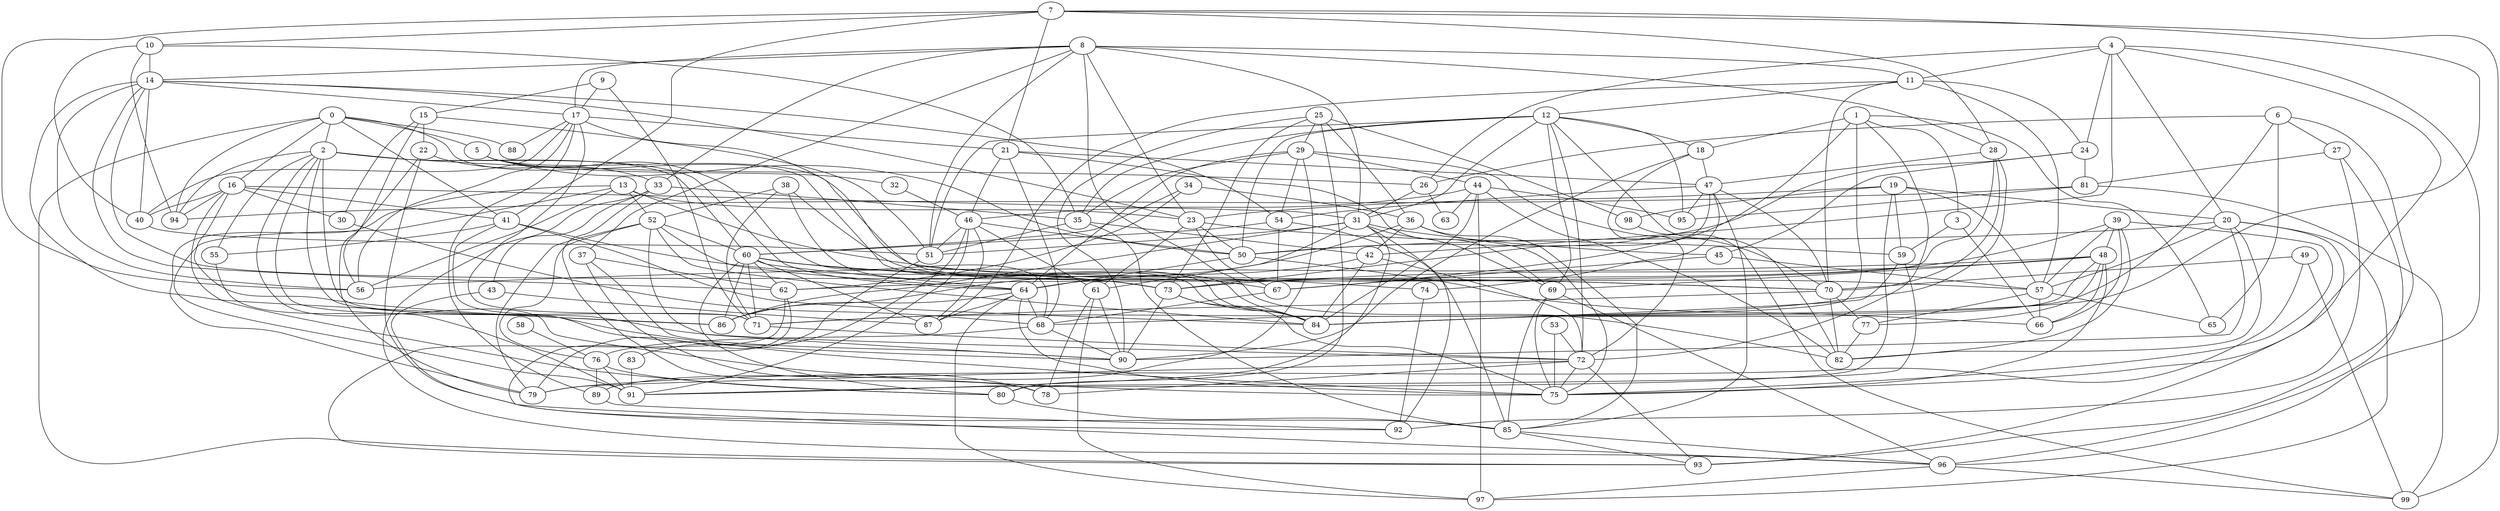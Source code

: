 strict graph "gnp_random_graph(100,0.06)" {
0;
1;
2;
3;
4;
5;
6;
7;
8;
9;
10;
11;
12;
13;
14;
15;
16;
17;
18;
19;
20;
21;
22;
23;
24;
25;
26;
27;
28;
29;
30;
31;
32;
33;
34;
35;
36;
37;
38;
39;
40;
41;
42;
43;
44;
45;
46;
47;
48;
49;
50;
51;
52;
53;
54;
55;
56;
57;
58;
59;
60;
61;
62;
63;
64;
65;
66;
67;
68;
69;
70;
71;
72;
73;
74;
75;
76;
77;
78;
79;
80;
81;
82;
83;
84;
85;
86;
87;
88;
89;
90;
91;
92;
93;
94;
95;
96;
97;
98;
99;
0 -- 2  [is_available=True, prob="1.0"];
0 -- 5  [is_available=True, prob="0.868431411568"];
0 -- 41  [is_available=True, prob="0.0506971758386"];
0 -- 16  [is_available=True, prob="1.0"];
0 -- 84  [is_available=True, prob="0.0545721348068"];
0 -- 88  [is_available=True, prob="1.0"];
0 -- 93  [is_available=True, prob="0.204951781461"];
0 -- 94  [is_available=True, prob="0.286600959258"];
1 -- 65  [is_available=True, prob="0.341136499746"];
1 -- 67  [is_available=True, prob="1.0"];
1 -- 68  [is_available=True, prob="0.989589337742"];
1 -- 72  [is_available=True, prob="0.346407543508"];
1 -- 18  [is_available=True, prob="0.470178674906"];
1 -- 3  [is_available=True, prob="0.963307816568"];
2 -- 64  [is_available=True, prob="0.907839366881"];
2 -- 71  [is_available=True, prob="0.734851052444"];
2 -- 72  [is_available=True, prob="0.591939297002"];
2 -- 75  [is_available=True, prob="0.499445583154"];
2 -- 55  [is_available=True, prob="0.362941888072"];
2 -- 26  [is_available=True, prob="1.0"];
2 -- 60  [is_available=True, prob="0.897829907422"];
2 -- 90  [is_available=True, prob="0.897030087489"];
2 -- 94  [is_available=True, prob="0.121195540046"];
3 -- 66  [is_available=True, prob="0.940559532551"];
3 -- 59  [is_available=True, prob="0.413231899002"];
4 -- 96  [is_available=True, prob="0.837297687384"];
4 -- 11  [is_available=True, prob="1.0"];
4 -- 42  [is_available=True, prob="0.573407655257"];
4 -- 75  [is_available=True, prob="0.415336342848"];
4 -- 20  [is_available=True, prob="0.222599148501"];
4 -- 24  [is_available=True, prob="0.038846544305"];
4 -- 26  [is_available=True, prob="0.195544335317"];
5 -- 32  [is_available=True, prob="0.6497819881"];
5 -- 50  [is_available=True, prob="1.0"];
5 -- 68  [is_available=True, prob="1.0"];
5 -- 70  [is_available=True, prob="1.0"];
6 -- 65  [is_available=True, prob="0.109335192312"];
6 -- 26  [is_available=True, prob="0.373982156242"];
6 -- 27  [is_available=True, prob="0.776980194045"];
6 -- 84  [is_available=True, prob="0.220533362136"];
6 -- 93  [is_available=True, prob="1.0"];
7 -- 99  [is_available=True, prob="0.659023436694"];
7 -- 41  [is_available=True, prob="1.0"];
7 -- 10  [is_available=True, prob="0.639972454555"];
7 -- 84  [is_available=True, prob="1.0"];
7 -- 21  [is_available=True, prob="1.0"];
7 -- 56  [is_available=True, prob="0.896778832956"];
7 -- 28  [is_available=True, prob="0.997676942295"];
8 -- 33  [is_available=True, prob="0.00376006255896"];
8 -- 37  [is_available=True, prob="0.759673610408"];
8 -- 11  [is_available=True, prob="0.880607177563"];
8 -- 14  [is_available=True, prob="0.815753604512"];
8 -- 17  [is_available=True, prob="0.572246894554"];
8 -- 82  [is_available=True, prob="1.0"];
8 -- 51  [is_available=True, prob="0.850968723395"];
8 -- 23  [is_available=True, prob="0.171884835543"];
8 -- 28  [is_available=True, prob="0.151084145345"];
8 -- 31  [is_available=True, prob="1.0"];
9 -- 17  [is_available=True, prob="1.0"];
9 -- 71  [is_available=True, prob="0.219034617986"];
9 -- 15  [is_available=True, prob="1.0"];
10 -- 40  [is_available=True, prob="0.175906648088"];
10 -- 35  [is_available=True, prob="0.382272443617"];
10 -- 94  [is_available=True, prob="0.39599834698"];
10 -- 14  [is_available=True, prob="1.0"];
11 -- 70  [is_available=True, prob="1.0"];
11 -- 12  [is_available=True, prob="1.0"];
11 -- 87  [is_available=True, prob="1.0"];
11 -- 24  [is_available=True, prob="0.0931017816533"];
11 -- 57  [is_available=True, prob="0.193273383888"];
12 -- 35  [is_available=True, prob="0.360692820027"];
12 -- 82  [is_available=True, prob="0.925111139397"];
12 -- 69  [is_available=True, prob="0.0548112495368"];
12 -- 72  [is_available=True, prob="1.0"];
12 -- 50  [is_available=True, prob="1.0"];
12 -- 18  [is_available=True, prob="0.886320873545"];
12 -- 51  [is_available=True, prob="0.851905525997"];
12 -- 95  [is_available=True, prob="1.0"];
12 -- 31  [is_available=True, prob="0.0107351017182"];
13 -- 79  [is_available=True, prob="0.267273223071"];
13 -- 52  [is_available=True, prob="0.575696893907"];
13 -- 23  [is_available=True, prob="1.0"];
13 -- 56  [is_available=True, prob="1.0"];
13 -- 57  [is_available=True, prob="1.0"];
13 -- 91  [is_available=True, prob="0.315496500524"];
14 -- 86  [is_available=True, prob="0.557993879483"];
14 -- 73  [is_available=True, prob="0.876780306847"];
14 -- 23  [is_available=True, prob="1.0"];
14 -- 17  [is_available=True, prob="1.0"];
14 -- 54  [is_available=True, prob="0.755749081831"];
14 -- 40  [is_available=True, prob="0.0128480368104"];
14 -- 56  [is_available=True, prob="0.883999653564"];
14 -- 62  [is_available=True, prob="1.0"];
15 -- 56  [is_available=True, prob="1.0"];
15 -- 51  [is_available=True, prob="0.320627533231"];
15 -- 30  [is_available=True, prob="1.0"];
15 -- 22  [is_available=True, prob="0.623658540065"];
16 -- 40  [is_available=True, prob="0.426236031099"];
16 -- 41  [is_available=True, prob="1.0"];
16 -- 80  [is_available=True, prob="1.0"];
16 -- 94  [is_available=True, prob="0.107687601305"];
16 -- 86  [is_available=True, prob="0.752631372837"];
16 -- 30  [is_available=True, prob="1.0"];
16 -- 31  [is_available=True, prob="0.47490663036"];
17 -- 71  [is_available=True, prob="0.852872621155"];
17 -- 40  [is_available=True, prob="0.366426303036"];
17 -- 84  [is_available=True, prob="0.169078271293"];
17 -- 21  [is_available=True, prob="0.705010672128"];
17 -- 89  [is_available=True, prob="1.0"];
17 -- 56  [is_available=True, prob="0.229839900723"];
17 -- 88  [is_available=True, prob="0.50715823571"];
18 -- 72  [is_available=True, prob="0.024186264155"];
18 -- 90  [is_available=True, prob="0.545561458444"];
18 -- 47  [is_available=True, prob="1.0"];
19 -- 98  [is_available=True, prob="0.432628214019"];
19 -- 59  [is_available=True, prob="1.0"];
19 -- 20  [is_available=True, prob="0.140721469589"];
19 -- 23  [is_available=True, prob="0.541781341765"];
19 -- 57  [is_available=True, prob="0.284187758648"];
19 -- 91  [is_available=True, prob="0.0912747394893"];
20 -- 97  [is_available=True, prob="0.0830192879264"];
20 -- 82  [is_available=True, prob="0.108148602622"];
20 -- 50  [is_available=True, prob="0.741074803076"];
20 -- 57  [is_available=True, prob="0.823976986309"];
20 -- 90  [is_available=True, prob="0.300799658594"];
20 -- 93  [is_available=True, prob="1.0"];
21 -- 68  [is_available=True, prob="0.761324416056"];
21 -- 69  [is_available=True, prob="0.583876104374"];
21 -- 46  [is_available=True, prob="0.484875737836"];
21 -- 47  [is_available=True, prob="1.0"];
22 -- 33  [is_available=True, prob="0.83190310023"];
22 -- 79  [is_available=True, prob="0.882084072915"];
22 -- 85  [is_available=True, prob="0.947521186551"];
23 -- 67  [is_available=True, prob="0.52524240478"];
23 -- 50  [is_available=True, prob="1.0"];
23 -- 59  [is_available=True, prob="0.647992514667"];
23 -- 61  [is_available=True, prob="0.494026219351"];
24 -- 81  [is_available=True, prob="0.795359716746"];
24 -- 50  [is_available=True, prob="0.494825015164"];
24 -- 45  [is_available=True, prob="0.605118864446"];
25 -- 98  [is_available=True, prob="0.65027640767"];
25 -- 36  [is_available=True, prob="0.229550280168"];
25 -- 73  [is_available=True, prob="0.238297599792"];
25 -- 80  [is_available=True, prob="1.0"];
25 -- 90  [is_available=True, prob="0.653004273392"];
25 -- 29  [is_available=True, prob="0.244542214507"];
26 -- 63  [is_available=True, prob="0.917795488577"];
26 -- 31  [is_available=True, prob="0.679756440146"];
27 -- 96  [is_available=True, prob="0.152342230811"];
27 -- 81  [is_available=True, prob="0.621014481755"];
27 -- 92  [is_available=True, prob="0.480439680464"];
28 -- 70  [is_available=True, prob="0.408482321868"];
28 -- 71  [is_available=True, prob="0.272981632823"];
28 -- 47  [is_available=True, prob="0.781261526329"];
28 -- 62  [is_available=True, prob="0.389372343841"];
29 -- 64  [is_available=True, prob="0.225281015522"];
29 -- 35  [is_available=True, prob="1.0"];
29 -- 70  [is_available=True, prob="0.097533879689"];
29 -- 44  [is_available=True, prob="0.177505857934"];
29 -- 54  [is_available=True, prob="0.609954528009"];
29 -- 89  [is_available=True, prob="0.973441150852"];
30 -- 68  [is_available=True, prob="1.0"];
31 -- 69  [is_available=True, prob="0.139755458631"];
31 -- 45  [is_available=True, prob="0.486615794583"];
31 -- 51  [is_available=True, prob="0.80173368601"];
31 -- 86  [is_available=True, prob="0.666547951566"];
31 -- 91  [is_available=True, prob="0.28677932989"];
31 -- 92  [is_available=True, prob="0.0445010822494"];
31 -- 61  [is_available=True, prob="0.383419102553"];
32 -- 46  [is_available=True, prob="0.495575861939"];
33 -- 96  [is_available=True, prob="0.321092821047"];
33 -- 35  [is_available=True, prob="0.170825201565"];
33 -- 43  [is_available=True, prob="0.224018636647"];
33 -- 78  [is_available=True, prob="0.987166989794"];
34 -- 60  [is_available=True, prob="0.869673049192"];
34 -- 36  [is_available=True, prob="0.823852102242"];
34 -- 62  [is_available=True, prob="1.0"];
35 -- 51  [is_available=True, prob="0.0920744907242"];
35 -- 85  [is_available=True, prob="1.0"];
35 -- 42  [is_available=True, prob="0.166270750137"];
36 -- 42  [is_available=True, prob="1.0"];
36 -- 75  [is_available=True, prob="0.379999958583"];
36 -- 85  [is_available=True, prob="1.0"];
36 -- 86  [is_available=True, prob="1.0"];
37 -- 90  [is_available=True, prob="0.181525395436"];
37 -- 78  [is_available=True, prob="1.0"];
37 -- 62  [is_available=True, prob="0.0127477727482"];
38 -- 84  [is_available=True, prob="0.534295346383"];
38 -- 67  [is_available=True, prob="0.653206174362"];
38 -- 52  [is_available=True, prob="0.99706847378"];
38 -- 71  [is_available=True, prob="0.153605350987"];
39 -- 66  [is_available=True, prob="0.00633474230063"];
39 -- 73  [is_available=True, prob="0.597718275779"];
39 -- 75  [is_available=True, prob="0.721123857095"];
39 -- 48  [is_available=True, prob="1.0"];
39 -- 82  [is_available=True, prob="0.519732323559"];
39 -- 57  [is_available=True, prob="0.82936164807"];
40 -- 51  [is_available=True, prob="0.818899317069"];
41 -- 73  [is_available=True, prob="0.541584213183"];
41 -- 75  [is_available=True, prob="0.444408392568"];
41 -- 84  [is_available=True, prob="0.93446656894"];
41 -- 55  [is_available=True, prob="0.920030023956"];
42 -- 64  [is_available=True, prob="0.488929282752"];
42 -- 72  [is_available=True, prob="0.536677665425"];
42 -- 84  [is_available=True, prob="0.896763037815"];
43 -- 92  [is_available=True, prob="0.0802965963827"];
43 -- 87  [is_available=True, prob="0.324857111798"];
44 -- 97  [is_available=True, prob="0.494713942979"];
44 -- 46  [is_available=True, prob="0.545676007333"];
44 -- 82  [is_available=True, prob="0.357516682288"];
44 -- 84  [is_available=True, prob="1.0"];
44 -- 63  [is_available=True, prob="0.061616975244"];
44 -- 95  [is_available=True, prob="0.905004679262"];
45 -- 57  [is_available=True, prob="0.322868335511"];
45 -- 67  [is_available=True, prob="0.310455336628"];
46 -- 83  [is_available=True, prob="0.193004727178"];
46 -- 50  [is_available=True, prob="1.0"];
46 -- 51  [is_available=True, prob="1.0"];
46 -- 87  [is_available=True, prob="1.0"];
46 -- 91  [is_available=True, prob="0.107834220846"];
46 -- 61  [is_available=True, prob="0.527877639079"];
47 -- 70  [is_available=True, prob="1.0"];
47 -- 73  [is_available=True, prob="1.0"];
47 -- 74  [is_available=True, prob="0.126024399768"];
47 -- 54  [is_available=True, prob="0.169411813992"];
47 -- 95  [is_available=True, prob="1.0"];
47 -- 85  [is_available=True, prob="1.0"];
48 -- 66  [is_available=True, prob="0.738115310768"];
48 -- 69  [is_available=True, prob="0.694480677873"];
48 -- 73  [is_available=True, prob="1.0"];
48 -- 75  [is_available=True, prob="0.453239192172"];
48 -- 77  [is_available=True, prob="0.156805817589"];
48 -- 84  [is_available=True, prob="1.0"];
48 -- 56  [is_available=True, prob="0.926932906505"];
49 -- 99  [is_available=True, prob="0.350810461556"];
49 -- 70  [is_available=True, prob="0.670039730917"];
49 -- 79  [is_available=True, prob="1.0"];
50 -- 64  [is_available=True, prob="1.0"];
50 -- 66  [is_available=True, prob="0.394746100873"];
51 -- 79  [is_available=True, prob="0.60278991145"];
52 -- 64  [is_available=True, prob="0.809892012561"];
52 -- 76  [is_available=True, prob="0.146324298269"];
52 -- 79  [is_available=True, prob="0.116266438782"];
52 -- 84  [is_available=True, prob="0.0163794654939"];
52 -- 90  [is_available=True, prob="1.0"];
52 -- 60  [is_available=True, prob="0.66728080634"];
53 -- 72  [is_available=True, prob="1.0"];
53 -- 75  [is_available=True, prob="0.607639717478"];
54 -- 67  [is_available=True, prob="0.171177836855"];
54 -- 85  [is_available=True, prob="0.426894938493"];
54 -- 60  [is_available=True, prob="0.0964969081859"];
55 -- 91  [is_available=True, prob="1.0"];
57 -- 65  [is_available=True, prob="1.0"];
57 -- 66  [is_available=True, prob="0.340544692462"];
57 -- 77  [is_available=True, prob="0.489290524517"];
58 -- 76  [is_available=True, prob="0.623814162473"];
59 -- 80  [is_available=True, prob="0.266540451404"];
59 -- 84  [is_available=True, prob="0.971668821498"];
60 -- 64  [is_available=True, prob="0.240781053869"];
60 -- 86  [is_available=True, prob="0.919467667566"];
60 -- 70  [is_available=True, prob="0.824288789617"];
60 -- 71  [is_available=True, prob="0.864150811992"];
60 -- 73  [is_available=True, prob="0.557967186447"];
60 -- 74  [is_available=True, prob="0.894705609585"];
60 -- 80  [is_available=True, prob="0.830587898983"];
60 -- 87  [is_available=True, prob="0.933886682291"];
60 -- 62  [is_available=True, prob="0.860394968108"];
61 -- 97  [is_available=True, prob="0.993719381685"];
61 -- 78  [is_available=True, prob="1.0"];
61 -- 90  [is_available=True, prob="0.494897822579"];
62 -- 96  [is_available=True, prob="0.417135924326"];
62 -- 93  [is_available=True, prob="0.867801364446"];
64 -- 97  [is_available=True, prob="0.0289900669135"];
64 -- 68  [is_available=True, prob="0.54957980285"];
64 -- 75  [is_available=True, prob="0.541483149946"];
64 -- 86  [is_available=True, prob="0.283024673207"];
64 -- 87  [is_available=True, prob="0.627904296937"];
67 -- 68  [is_available=True, prob="1.0"];
68 -- 76  [is_available=True, prob="1.0"];
68 -- 90  [is_available=True, prob="0.710309679308"];
69 -- 96  [is_available=True, prob="0.324897828524"];
69 -- 75  [is_available=True, prob="1.0"];
69 -- 85  [is_available=True, prob="0.957151804571"];
70 -- 71  [is_available=True, prob="0.055614762411"];
70 -- 77  [is_available=True, prob="0.090666717469"];
70 -- 82  [is_available=True, prob="0.0957399066306"];
71 -- 72  [is_available=True, prob="0.0800144716551"];
72 -- 75  [is_available=True, prob="0.696186121986"];
72 -- 78  [is_available=True, prob="0.471969873109"];
72 -- 79  [is_available=True, prob="1.0"];
72 -- 93  [is_available=True, prob="1.0"];
73 -- 75  [is_available=True, prob="0.407415352636"];
73 -- 84  [is_available=True, prob="0.365012736797"];
73 -- 90  [is_available=True, prob="0.0778229701134"];
74 -- 92  [is_available=True, prob="0.185969059753"];
76 -- 80  [is_available=True, prob="0.695258198501"];
76 -- 89  [is_available=True, prob="1.0"];
76 -- 91  [is_available=True, prob="0.190095183479"];
77 -- 82  [is_available=True, prob="0.282023672824"];
80 -- 85  [is_available=True, prob="0.0328070430033"];
81 -- 99  [is_available=True, prob="0.987348805601"];
81 -- 94  [is_available=True, prob="1.0"];
81 -- 95  [is_available=True, prob="1.0"];
83 -- 91  [is_available=True, prob="0.700985442905"];
85 -- 96  [is_available=True, prob="0.528128161122"];
85 -- 93  [is_available=True, prob="0.908306022416"];
89 -- 92  [is_available=True, prob="0.0649874512391"];
96 -- 99  [is_available=True, prob="0.26766385669"];
96 -- 97  [is_available=True, prob="1.0"];
98 -- 99  [is_available=True, prob="0.418661620273"];
}
